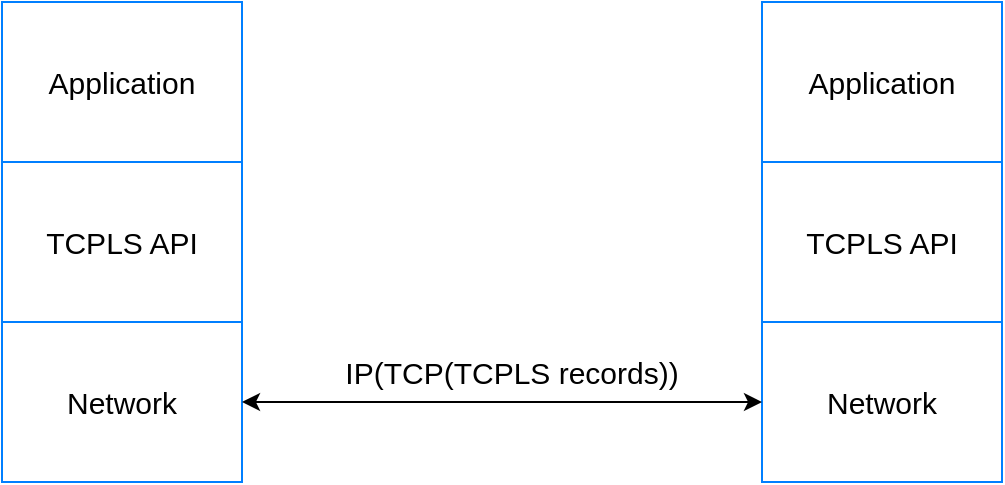 <mxfile version="24.8.3">
  <diagram name="Page-1" id="OfoULNrLdj_Vo54H9n80">
    <mxGraphModel dx="2004" dy="1125" grid="1" gridSize="10" guides="1" tooltips="1" connect="1" arrows="1" fold="1" page="1" pageScale="1" pageWidth="850" pageHeight="1100" math="0" shadow="0">
      <root>
        <mxCell id="0" />
        <mxCell id="1" parent="0" />
        <mxCell id="CHZfFLarBOPifam4SgHN-5" value="&lt;font style=&quot;font-size: 15px;&quot;&gt;TCPLS API&lt;/font&gt;" style="rounded=0;whiteSpace=wrap;html=1;strokeColor=#007FFF;" vertex="1" parent="1">
          <mxGeometry x="80" y="360" width="120" height="80" as="geometry" />
        </mxCell>
        <mxCell id="CHZfFLarBOPifam4SgHN-6" value="&lt;font style=&quot;font-size: 15px;&quot;&gt;Application&lt;/font&gt;" style="rounded=0;whiteSpace=wrap;html=1;strokeColor=#007FFF;" vertex="1" parent="1">
          <mxGeometry x="80" y="280" width="120" height="80" as="geometry" />
        </mxCell>
        <mxCell id="CHZfFLarBOPifam4SgHN-7" value="&lt;font style=&quot;font-size: 15px;&quot;&gt;Application&lt;/font&gt;" style="rounded=0;whiteSpace=wrap;html=1;strokeColor=#007FFF;" vertex="1" parent="1">
          <mxGeometry x="460" y="280" width="120" height="80" as="geometry" />
        </mxCell>
        <mxCell id="CHZfFLarBOPifam4SgHN-8" value="&lt;font style=&quot;font-size: 15px;&quot;&gt;Network&lt;/font&gt;" style="rounded=0;whiteSpace=wrap;html=1;strokeColor=#007FFF;" vertex="1" parent="1">
          <mxGeometry x="80" y="440" width="120" height="80" as="geometry" />
        </mxCell>
        <mxCell id="CHZfFLarBOPifam4SgHN-9" value="&lt;font style=&quot;font-size: 15px;&quot;&gt;TCPLS API&lt;/font&gt;" style="rounded=0;whiteSpace=wrap;html=1;strokeColor=#007FFF;" vertex="1" parent="1">
          <mxGeometry x="460" y="360" width="120" height="80" as="geometry" />
        </mxCell>
        <mxCell id="CHZfFLarBOPifam4SgHN-10" value="&lt;font style=&quot;font-size: 15px;&quot;&gt;Network&lt;/font&gt;" style="rounded=0;whiteSpace=wrap;html=1;strokeColor=#007FFF;" vertex="1" parent="1">
          <mxGeometry x="460" y="440" width="120" height="80" as="geometry" />
        </mxCell>
        <mxCell id="CHZfFLarBOPifam4SgHN-11" value="" style="endArrow=classic;startArrow=classic;html=1;rounded=0;entryX=0;entryY=0.5;entryDx=0;entryDy=0;" edge="1" parent="1" source="CHZfFLarBOPifam4SgHN-8" target="CHZfFLarBOPifam4SgHN-10">
          <mxGeometry width="50" height="50" relative="1" as="geometry">
            <mxPoint x="270" y="505" as="sourcePoint" />
            <mxPoint x="320" y="455" as="targetPoint" />
          </mxGeometry>
        </mxCell>
        <mxCell id="CHZfFLarBOPifam4SgHN-12" value="&lt;font style=&quot;font-size: 15px;&quot;&gt;IP(TCP(TCPLS records))&lt;/font&gt;" style="text;html=1;align=center;verticalAlign=middle;whiteSpace=wrap;rounded=0;" vertex="1" parent="1">
          <mxGeometry x="230" y="450" width="210" height="30" as="geometry" />
        </mxCell>
      </root>
    </mxGraphModel>
  </diagram>
</mxfile>
